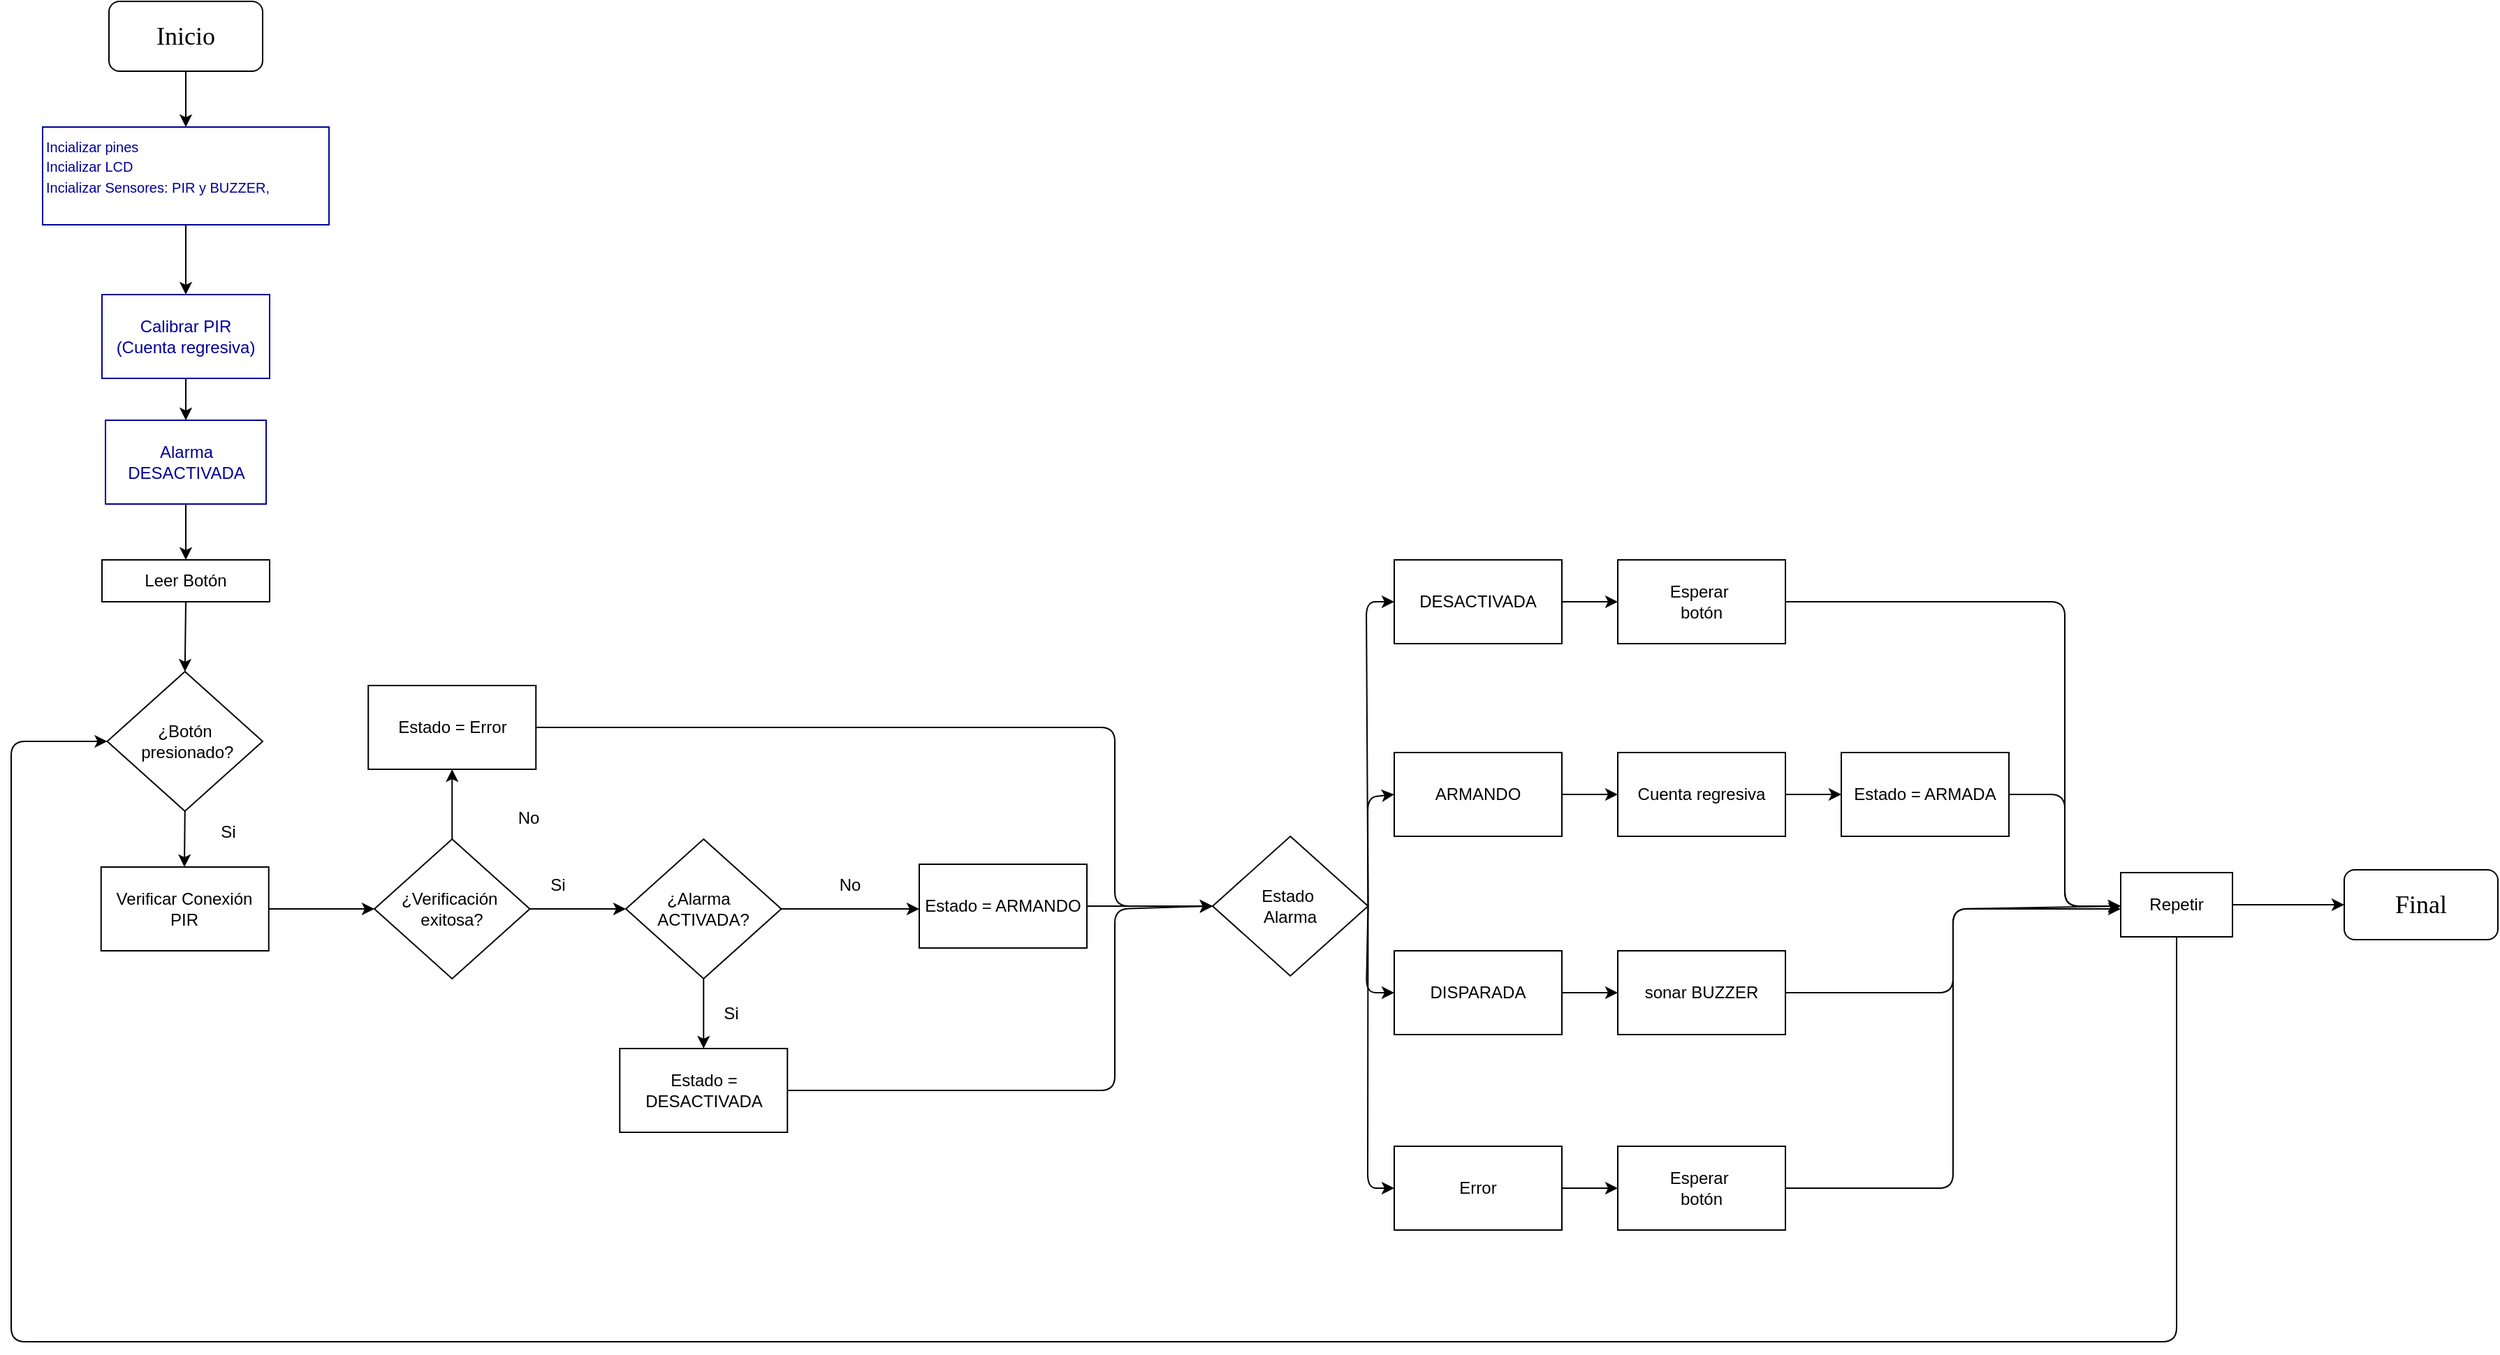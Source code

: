 <mxfile>
    <diagram id="-aDIDgCZRIKof6U-Gwyz" name="Page-1">
        <mxGraphModel dx="2580" dy="853" grid="1" gridSize="10" guides="1" tooltips="1" connect="1" arrows="1" fold="1" page="1" pageScale="1" pageWidth="1169" pageHeight="827" background="#FFFFFF" math="0" shadow="0">
            <root>
                <mxCell id="0"/>
                <mxCell id="1" parent="0"/>
                <mxCell id="3" style="edgeStyle=none;html=1;exitX=0.5;exitY=1;exitDx=0;exitDy=0;" edge="1" parent="1" source="2">
                    <mxGeometry relative="1" as="geometry">
                        <mxPoint x="125" y="90" as="targetPoint"/>
                    </mxGeometry>
                </mxCell>
                <mxCell id="2" value="&lt;font style=&quot;font-size: 18px;&quot; face=&quot;Times New Roman&quot;&gt;Inicio&lt;/font&gt;" style="rounded=1;whiteSpace=wrap;html=1;" vertex="1" parent="1">
                    <mxGeometry x="70" width="110" height="50" as="geometry"/>
                </mxCell>
                <mxCell id="6" style="edgeStyle=none;html=1;exitX=0.5;exitY=1;exitDx=0;exitDy=0;" edge="1" parent="1" source="4">
                    <mxGeometry relative="1" as="geometry">
                        <mxPoint x="125" y="210" as="targetPoint"/>
                    </mxGeometry>
                </mxCell>
                <mxCell id="4" value="&lt;div&gt;&lt;font face=&quot;Helvetica&quot; style=&quot;font-size: 10px; color: rgb(0, 0, 153);&quot;&gt;Incializar pines&lt;/font&gt;&lt;/div&gt;&lt;font face=&quot;Helvetica&quot; style=&quot;font-size: 10px; color: rgb(0, 0, 153);&quot;&gt;Incializar LCD&lt;/font&gt;&lt;div&gt;&lt;font face=&quot;Helvetica&quot; style=&quot;font-size: 10px; color: rgb(0, 0, 153);&quot;&gt;Incializar Sensores: PIR y BUZZER,&amp;nbsp;&lt;br&gt;&lt;/font&gt;&lt;div&gt;&lt;br&gt;&lt;/div&gt;&lt;/div&gt;" style="rounded=0;whiteSpace=wrap;html=1;align=left;strokeColor=#000099;" vertex="1" parent="1">
                    <mxGeometry x="22.5" y="90" width="205" height="70" as="geometry"/>
                </mxCell>
                <mxCell id="9" style="edgeStyle=none;html=1;exitX=0.5;exitY=1;exitDx=0;exitDy=0;entryX=0.5;entryY=0;entryDx=0;entryDy=0;" edge="1" parent="1" source="7" target="8">
                    <mxGeometry relative="1" as="geometry"/>
                </mxCell>
                <mxCell id="7" value="&lt;font style=&quot;color: rgb(0, 0, 153);&quot; face=&quot;Helvetica&quot;&gt;Calibrar PIR&lt;/font&gt;&lt;div&gt;&lt;font style=&quot;color: rgb(0, 0, 153);&quot;&gt;(Cuenta regresiva)&lt;/font&gt;&lt;/div&gt;" style="rounded=0;whiteSpace=wrap;html=1;strokeColor=#000099;" vertex="1" parent="1">
                    <mxGeometry x="65" y="210" width="120" height="60" as="geometry"/>
                </mxCell>
                <mxCell id="11" style="edgeStyle=none;html=1;exitX=0.5;exitY=1;exitDx=0;exitDy=0;entryX=0.5;entryY=0;entryDx=0;entryDy=0;" edge="1" parent="1" source="8" target="10">
                    <mxGeometry relative="1" as="geometry"/>
                </mxCell>
                <mxCell id="8" value="&lt;font style=&quot;color: rgb(0, 0, 153);&quot;&gt;Alarma DESACTIVADA&lt;/font&gt;" style="rounded=0;whiteSpace=wrap;html=1;strokeColor=#000099;" vertex="1" parent="1">
                    <mxGeometry x="67.5" y="300" width="115" height="60" as="geometry"/>
                </mxCell>
                <mxCell id="14" style="edgeStyle=none;html=1;exitX=0.5;exitY=1;exitDx=0;exitDy=0;entryX=0.5;entryY=0;entryDx=0;entryDy=0;" edge="1" parent="1" source="10" target="12">
                    <mxGeometry relative="1" as="geometry"/>
                </mxCell>
                <mxCell id="10" value="Leer Botón" style="rounded=0;whiteSpace=wrap;html=1;" vertex="1" parent="1">
                    <mxGeometry x="65" y="400" width="120" height="30" as="geometry"/>
                </mxCell>
                <mxCell id="23" style="edgeStyle=none;html=1;exitX=0.5;exitY=1;exitDx=0;exitDy=0;" edge="1" parent="1" source="12">
                    <mxGeometry relative="1" as="geometry">
                        <mxPoint x="124" y="620" as="targetPoint"/>
                    </mxGeometry>
                </mxCell>
                <mxCell id="12" value="¿Botón&lt;div&gt;&amp;nbsp;presionado?&lt;/div&gt;" style="rhombus;whiteSpace=wrap;html=1;" vertex="1" parent="1">
                    <mxGeometry x="68.75" y="480" width="111.25" height="100" as="geometry"/>
                </mxCell>
                <mxCell id="15" value="Si" style="text;html=1;align=center;verticalAlign=middle;resizable=0;points=[];autosize=1;strokeColor=none;fillColor=none;" vertex="1" parent="1">
                    <mxGeometry x="140" y="580" width="30" height="30" as="geometry"/>
                </mxCell>
                <mxCell id="29" style="edgeStyle=none;html=1;exitX=1;exitY=0.5;exitDx=0;exitDy=0;entryX=0;entryY=0.5;entryDx=0;entryDy=0;" edge="1" parent="1" source="24" target="25">
                    <mxGeometry relative="1" as="geometry"/>
                </mxCell>
                <mxCell id="24" value="Verificar Conexión PIR" style="rounded=0;whiteSpace=wrap;html=1;" vertex="1" parent="1">
                    <mxGeometry x="64.37" y="620" width="120" height="60" as="geometry"/>
                </mxCell>
                <mxCell id="37" style="edgeStyle=none;html=1;exitX=0.5;exitY=0;exitDx=0;exitDy=0;entryX=0.5;entryY=1;entryDx=0;entryDy=0;" edge="1" parent="1" source="25" target="31">
                    <mxGeometry relative="1" as="geometry"/>
                </mxCell>
                <mxCell id="51" style="edgeStyle=none;html=1;exitX=1;exitY=0.5;exitDx=0;exitDy=0;entryX=0;entryY=0.5;entryDx=0;entryDy=0;" edge="1" parent="1" source="25" target="40">
                    <mxGeometry relative="1" as="geometry"/>
                </mxCell>
                <mxCell id="25" value="¿Verificación&amp;nbsp;&lt;div&gt;exitosa?&lt;/div&gt;" style="rhombus;whiteSpace=wrap;html=1;" vertex="1" parent="1">
                    <mxGeometry x="260" y="600" width="111.25" height="100" as="geometry"/>
                </mxCell>
                <mxCell id="53" style="edgeStyle=none;html=1;exitX=1;exitY=0.5;exitDx=0;exitDy=0;entryX=0;entryY=0.5;entryDx=0;entryDy=0;" edge="1" parent="1" source="31">
                    <mxGeometry relative="1" as="geometry">
                        <mxPoint x="860" y="648" as="targetPoint"/>
                        <Array as="points">
                            <mxPoint x="790" y="520"/>
                            <mxPoint x="790" y="648"/>
                        </Array>
                    </mxGeometry>
                </mxCell>
                <mxCell id="31" value="Estado = Error" style="rounded=0;whiteSpace=wrap;html=1;" vertex="1" parent="1">
                    <mxGeometry x="255.62" y="490" width="120" height="60" as="geometry"/>
                </mxCell>
                <mxCell id="54" style="edgeStyle=none;html=1;exitX=1;exitY=0.5;exitDx=0;exitDy=0;entryX=0;entryY=0.5;entryDx=0;entryDy=0;" edge="1" parent="1" source="38">
                    <mxGeometry relative="1" as="geometry">
                        <mxPoint x="860" y="648" as="targetPoint"/>
                    </mxGeometry>
                </mxCell>
                <mxCell id="38" value="Estado = ARMANDO" style="rounded=0;whiteSpace=wrap;html=1;" vertex="1" parent="1">
                    <mxGeometry x="650" y="618" width="120" height="60" as="geometry"/>
                </mxCell>
                <mxCell id="55" style="edgeStyle=none;html=1;exitX=1;exitY=0.5;exitDx=0;exitDy=0;entryX=0;entryY=0.5;entryDx=0;entryDy=0;" edge="1" parent="1" source="39">
                    <mxGeometry relative="1" as="geometry">
                        <mxPoint x="860" y="648" as="targetPoint"/>
                        <Array as="points">
                            <mxPoint x="790" y="780"/>
                            <mxPoint x="790" y="650"/>
                        </Array>
                    </mxGeometry>
                </mxCell>
                <mxCell id="39" value="Estado = DESACTIVADA" style="rounded=0;whiteSpace=wrap;html=1;" vertex="1" parent="1">
                    <mxGeometry x="435.63" y="750" width="120" height="60" as="geometry"/>
                </mxCell>
                <mxCell id="45" style="edgeStyle=none;html=1;exitX=1;exitY=0.5;exitDx=0;exitDy=0;" edge="1" parent="1" source="40">
                    <mxGeometry relative="1" as="geometry">
                        <mxPoint x="650" y="650" as="targetPoint"/>
                    </mxGeometry>
                </mxCell>
                <mxCell id="49" style="edgeStyle=none;html=1;exitX=0.5;exitY=1;exitDx=0;exitDy=0;entryX=0.5;entryY=0;entryDx=0;entryDy=0;" edge="1" parent="1" source="40" target="39">
                    <mxGeometry relative="1" as="geometry"/>
                </mxCell>
                <mxCell id="40" value="¿Alarma&amp;nbsp;&amp;nbsp;&lt;div&gt;&lt;span style=&quot;background-color: transparent;&quot;&gt;ACTIVADA?&lt;/span&gt;&lt;/div&gt;" style="rhombus;whiteSpace=wrap;html=1;" vertex="1" parent="1">
                    <mxGeometry x="440" y="600" width="111.25" height="100" as="geometry"/>
                </mxCell>
                <mxCell id="42" value="No" style="text;html=1;align=center;verticalAlign=middle;resizable=0;points=[];autosize=1;strokeColor=none;fillColor=none;" vertex="1" parent="1">
                    <mxGeometry x="350" y="570" width="40" height="30" as="geometry"/>
                </mxCell>
                <mxCell id="46" value="No" style="text;html=1;align=center;verticalAlign=middle;resizable=0;points=[];autosize=1;strokeColor=none;fillColor=none;" vertex="1" parent="1">
                    <mxGeometry x="580" y="618" width="40" height="30" as="geometry"/>
                </mxCell>
                <mxCell id="48" value="Si" style="text;html=1;align=center;verticalAlign=middle;resizable=0;points=[];autosize=1;strokeColor=none;fillColor=none;" vertex="1" parent="1">
                    <mxGeometry x="500" y="710" width="30" height="30" as="geometry"/>
                </mxCell>
                <mxCell id="52" value="Si" style="text;html=1;align=center;verticalAlign=middle;resizable=0;points=[];autosize=1;strokeColor=none;fillColor=none;" vertex="1" parent="1">
                    <mxGeometry x="375.62" y="618" width="30" height="30" as="geometry"/>
                </mxCell>
                <mxCell id="72" style="edgeStyle=none;html=1;exitX=1;exitY=0.5;exitDx=0;exitDy=0;entryX=0;entryY=0.5;entryDx=0;entryDy=0;" edge="1" parent="1" source="56" target="57">
                    <mxGeometry relative="1" as="geometry">
                        <Array as="points">
                            <mxPoint x="970" y="430"/>
                        </Array>
                    </mxGeometry>
                </mxCell>
                <mxCell id="73" style="edgeStyle=none;html=1;exitX=1;exitY=0.5;exitDx=0;exitDy=0;entryX=0;entryY=0.5;entryDx=0;entryDy=0;" edge="1" parent="1" source="56" target="60">
                    <mxGeometry relative="1" as="geometry">
                        <Array as="points">
                            <mxPoint x="971" y="850"/>
                        </Array>
                    </mxGeometry>
                </mxCell>
                <mxCell id="74" style="edgeStyle=none;html=1;exitX=1;exitY=0.5;exitDx=0;exitDy=0;entryX=0;entryY=0.5;entryDx=0;entryDy=0;" edge="1" parent="1" source="56" target="58">
                    <mxGeometry relative="1" as="geometry">
                        <Array as="points">
                            <mxPoint x="971" y="570"/>
                        </Array>
                    </mxGeometry>
                </mxCell>
                <mxCell id="76" style="edgeStyle=none;html=1;exitX=1;exitY=0.5;exitDx=0;exitDy=0;entryX=0;entryY=0.5;entryDx=0;entryDy=0;" edge="1" parent="1" source="56" target="59">
                    <mxGeometry relative="1" as="geometry">
                        <Array as="points">
                            <mxPoint x="970" y="710"/>
                        </Array>
                    </mxGeometry>
                </mxCell>
                <mxCell id="56" value="Estado&amp;nbsp;&lt;div&gt;Alarma&lt;/div&gt;" style="rhombus;whiteSpace=wrap;html=1;" vertex="1" parent="1">
                    <mxGeometry x="860" y="598" width="111.25" height="100" as="geometry"/>
                </mxCell>
                <mxCell id="71" style="edgeStyle=none;html=1;exitX=1;exitY=0.5;exitDx=0;exitDy=0;entryX=0;entryY=0.5;entryDx=0;entryDy=0;" edge="1" parent="1" source="57" target="61">
                    <mxGeometry relative="1" as="geometry"/>
                </mxCell>
                <mxCell id="57" value="DESACTIVADA" style="rounded=0;whiteSpace=wrap;html=1;" vertex="1" parent="1">
                    <mxGeometry x="990" y="400" width="120" height="60" as="geometry"/>
                </mxCell>
                <mxCell id="69" style="edgeStyle=none;html=1;exitX=1;exitY=0.5;exitDx=0;exitDy=0;" edge="1" parent="1" source="58" target="62">
                    <mxGeometry relative="1" as="geometry">
                        <mxPoint x="1140" y="568" as="targetPoint"/>
                    </mxGeometry>
                </mxCell>
                <mxCell id="58" value="ARMANDO" style="rounded=0;whiteSpace=wrap;html=1;" vertex="1" parent="1">
                    <mxGeometry x="990" y="538" width="120" height="60" as="geometry"/>
                </mxCell>
                <mxCell id="68" style="edgeStyle=none;html=1;exitX=1;exitY=0.5;exitDx=0;exitDy=0;entryX=0;entryY=0.5;entryDx=0;entryDy=0;" edge="1" parent="1" source="59" target="63">
                    <mxGeometry relative="1" as="geometry"/>
                </mxCell>
                <mxCell id="59" value="DISPARADA" style="rounded=0;whiteSpace=wrap;html=1;" vertex="1" parent="1">
                    <mxGeometry x="990" y="680" width="120" height="60" as="geometry"/>
                </mxCell>
                <mxCell id="67" style="edgeStyle=none;html=1;exitX=1;exitY=0.5;exitDx=0;exitDy=0;entryX=0;entryY=0.5;entryDx=0;entryDy=0;" edge="1" parent="1" source="60" target="64">
                    <mxGeometry relative="1" as="geometry"/>
                </mxCell>
                <mxCell id="60" value="Error" style="rounded=0;whiteSpace=wrap;html=1;" vertex="1" parent="1">
                    <mxGeometry x="990" y="820" width="120" height="60" as="geometry"/>
                </mxCell>
                <mxCell id="81" style="edgeStyle=none;html=1;exitX=1;exitY=0.5;exitDx=0;exitDy=0;entryX=0;entryY=0.5;entryDx=0;entryDy=0;" edge="1" parent="1" source="61">
                    <mxGeometry relative="1" as="geometry">
                        <mxPoint x="1510" y="648" as="targetPoint"/>
                        <Array as="points">
                            <mxPoint x="1470" y="430"/>
                            <mxPoint x="1470" y="648"/>
                        </Array>
                    </mxGeometry>
                </mxCell>
                <mxCell id="61" value="Esperar&amp;nbsp;&lt;div&gt;botón&lt;/div&gt;" style="rounded=0;whiteSpace=wrap;html=1;" vertex="1" parent="1">
                    <mxGeometry x="1150" y="400" width="120" height="60" as="geometry"/>
                </mxCell>
                <mxCell id="70" style="edgeStyle=none;html=1;exitX=1;exitY=0.5;exitDx=0;exitDy=0;entryX=0;entryY=0.5;entryDx=0;entryDy=0;" edge="1" parent="1" source="62" target="66">
                    <mxGeometry relative="1" as="geometry"/>
                </mxCell>
                <mxCell id="62" value="Cuenta regresiva" style="rounded=0;whiteSpace=wrap;html=1;" vertex="1" parent="1">
                    <mxGeometry x="1150" y="538" width="120" height="60" as="geometry"/>
                </mxCell>
                <mxCell id="79" style="edgeStyle=none;html=1;exitX=1;exitY=0.5;exitDx=0;exitDy=0;" edge="1" parent="1" source="63">
                    <mxGeometry relative="1" as="geometry">
                        <mxPoint x="1510" y="650" as="targetPoint"/>
                        <Array as="points">
                            <mxPoint x="1390" y="710"/>
                            <mxPoint x="1390" y="650"/>
                        </Array>
                    </mxGeometry>
                </mxCell>
                <mxCell id="63" value="sonar BUZZER" style="rounded=0;whiteSpace=wrap;html=1;" vertex="1" parent="1">
                    <mxGeometry x="1150" y="680" width="120" height="60" as="geometry"/>
                </mxCell>
                <mxCell id="78" style="edgeStyle=none;html=1;exitX=1;exitY=0.5;exitDx=0;exitDy=0;entryX=0;entryY=0.5;entryDx=0;entryDy=0;" edge="1" parent="1" source="64">
                    <mxGeometry relative="1" as="geometry">
                        <mxPoint x="1510" y="648" as="targetPoint"/>
                        <Array as="points">
                            <mxPoint x="1390" y="850"/>
                            <mxPoint x="1390" y="650"/>
                        </Array>
                    </mxGeometry>
                </mxCell>
                <mxCell id="64" value="Esperar&amp;nbsp;&lt;div&gt;botón&lt;/div&gt;" style="rounded=0;whiteSpace=wrap;html=1;" vertex="1" parent="1">
                    <mxGeometry x="1150" y="820" width="120" height="60" as="geometry"/>
                </mxCell>
                <mxCell id="80" style="edgeStyle=none;html=1;exitX=1;exitY=0.5;exitDx=0;exitDy=0;entryX=0;entryY=0.5;entryDx=0;entryDy=0;" edge="1" parent="1" source="66">
                    <mxGeometry relative="1" as="geometry">
                        <mxPoint x="1510" y="648" as="targetPoint"/>
                        <Array as="points">
                            <mxPoint x="1470" y="568"/>
                            <mxPoint x="1470" y="648"/>
                        </Array>
                    </mxGeometry>
                </mxCell>
                <mxCell id="66" value="Estado = ARMADA" style="rounded=0;whiteSpace=wrap;html=1;" vertex="1" parent="1">
                    <mxGeometry x="1310" y="538" width="120" height="60" as="geometry"/>
                </mxCell>
                <mxCell id="85" value="" style="edgeStyle=none;html=1;" edge="1" parent="1" source="83">
                    <mxGeometry relative="1" as="geometry">
                        <mxPoint x="1670" y="647" as="targetPoint"/>
                    </mxGeometry>
                </mxCell>
                <mxCell id="87" style="edgeStyle=none;html=1;exitX=0.5;exitY=1;exitDx=0;exitDy=0;entryX=0;entryY=0.5;entryDx=0;entryDy=0;strokeColor=#000000;" edge="1" parent="1" source="83" target="12">
                    <mxGeometry relative="1" as="geometry">
                        <mxPoint x="1550" y="960" as="targetPoint"/>
                        <Array as="points">
                            <mxPoint x="1550" y="960"/>
                            <mxPoint x="790" y="960"/>
                            <mxPoint y="960"/>
                            <mxPoint y="530"/>
                        </Array>
                    </mxGeometry>
                </mxCell>
                <mxCell id="83" value="Repetir" style="rounded=0;whiteSpace=wrap;html=1;" vertex="1" parent="1">
                    <mxGeometry x="1510" y="624" width="80" height="46" as="geometry"/>
                </mxCell>
                <mxCell id="86" value="&lt;font style=&quot;font-size: 18px;&quot; face=&quot;Times New Roman&quot;&gt;Final&lt;/font&gt;" style="rounded=1;whiteSpace=wrap;html=1;" vertex="1" parent="1">
                    <mxGeometry x="1670" y="622" width="110" height="50" as="geometry"/>
                </mxCell>
            </root>
        </mxGraphModel>
    </diagram>
</mxfile>